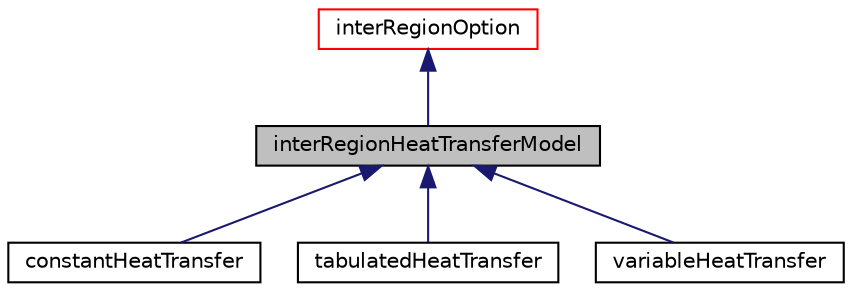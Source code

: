 digraph "interRegionHeatTransferModel"
{
  bgcolor="transparent";
  edge [fontname="Helvetica",fontsize="10",labelfontname="Helvetica",labelfontsize="10"];
  node [fontname="Helvetica",fontsize="10",shape=record];
  Node1 [label="interRegionHeatTransferModel",height=0.2,width=0.4,color="black", fillcolor="grey75", style="filled", fontcolor="black"];
  Node2 -> Node1 [dir="back",color="midnightblue",fontsize="10",style="solid",fontname="Helvetica"];
  Node2 [label="interRegionOption",height=0.2,width=0.4,color="red",URL="$a01164.html",tooltip="Base class for inter-region exchange. "];
  Node1 -> Node3 [dir="back",color="midnightblue",fontsize="10",style="solid",fontname="Helvetica"];
  Node3 [label="constantHeatTransfer",height=0.2,width=0.4,color="black",URL="$a00369.html",tooltip="Constant heat transfer model. htcConst [W/m2/K] and area/volume [1/m] must be provided. "];
  Node1 -> Node4 [dir="back",color="midnightblue",fontsize="10",style="solid",fontname="Helvetica"];
  Node4 [label="tabulatedHeatTransfer",height=0.2,width=0.4,color="black",URL="$a02554.html",tooltip="Tabulated heat transfer model. The heat exchange area per unit volume must be provided. The 2D table returns the heat transfer coefficient by querying the local and neighbour region velocities. "];
  Node1 -> Node5 [dir="back",color="midnightblue",fontsize="10",style="solid",fontname="Helvetica"];
  Node5 [label="variableHeatTransfer",height=0.2,width=0.4,color="black",URL="$a02784.html",tooltip="Variable heat transfer model depending on local values. The area of contact between regions (area) mu..."];
}
